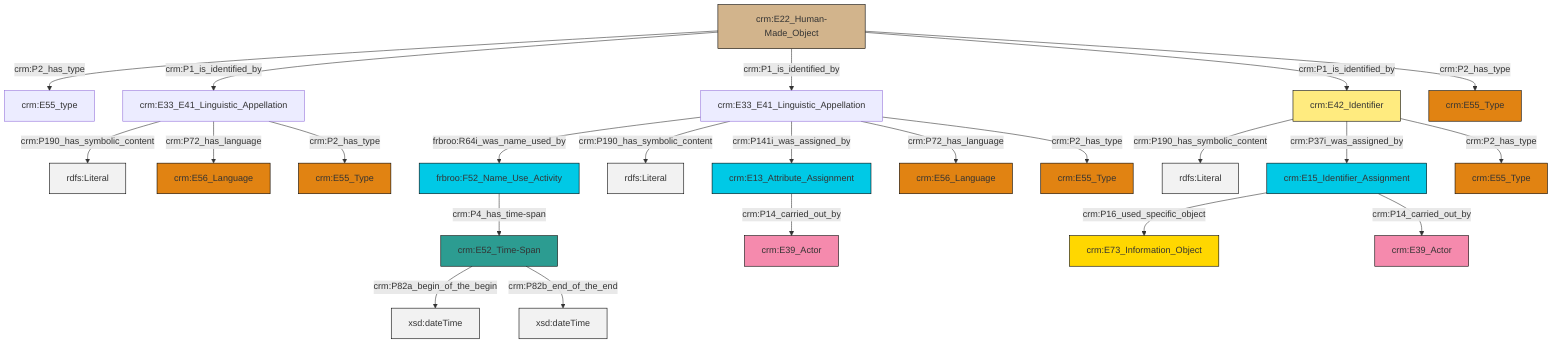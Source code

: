 graph TD
classDef Literal fill:#f2f2f2,stroke:#000000;
classDef CRM_Entity fill:#FFFFFF,stroke:#000000;
classDef Temporal_Entity fill:#00C9E6, stroke:#000000;
classDef Type fill:#E18312, stroke:#000000;
classDef Time-Span fill:#2C9C91, stroke:#000000;
classDef Appellation fill:#FFEB7F, stroke:#000000;
classDef Place fill:#008836, stroke:#000000;
classDef Persistent_Item fill:#B266B2, stroke:#000000;
classDef Conceptual_Object fill:#FFD700, stroke:#000000;
classDef Physical_Thing fill:#D2B48C, stroke:#000000;
classDef Actor fill:#f58aad, stroke:#000000;
classDef PC_Classes fill:#4ce600, stroke:#000000;
classDef Multi fill:#cccccc,stroke:#000000;

8["crm:E33_E41_Linguistic_Appellation"]:::Default -->|crm:P190_has_symbolic_content| 9[rdfs:Literal]:::Literal
8["crm:E33_E41_Linguistic_Appellation"]:::Default -->|crm:P72_has_language| 10["crm:E56_Language"]:::Type
11["crm:E15_Identifier_Assignment"]:::Temporal_Entity -->|crm:P16_used_specific_object| 12["crm:E73_Information_Object"]:::Conceptual_Object
13["crm:E22_Human-Made_Object"]:::Physical_Thing -->|crm:P2_has_type| 14["crm:E55_type"]:::Default
6["crm:E33_E41_Linguistic_Appellation"]:::Default -->|frbroo:R64i_was_name_used_by| 15["frbroo:F52_Name_Use_Activity"]:::Temporal_Entity
20["crm:E42_Identifier"]:::Appellation -->|crm:P190_has_symbolic_content| 21[rdfs:Literal]:::Literal
13["crm:E22_Human-Made_Object"]:::Physical_Thing -->|crm:P1_is_identified_by| 8["crm:E33_E41_Linguistic_Appellation"]:::Default
6["crm:E33_E41_Linguistic_Appellation"]:::Default -->|crm:P190_has_symbolic_content| 28[rdfs:Literal]:::Literal
8["crm:E33_E41_Linguistic_Appellation"]:::Default -->|crm:P2_has_type| 24["crm:E55_Type"]:::Type
6["crm:E33_E41_Linguistic_Appellation"]:::Default -->|crm:P141i_was_assigned_by| 18["crm:E13_Attribute_Assignment"]:::Temporal_Entity
13["crm:E22_Human-Made_Object"]:::Physical_Thing -->|crm:P1_is_identified_by| 6["crm:E33_E41_Linguistic_Appellation"]:::Default
13["crm:E22_Human-Made_Object"]:::Physical_Thing -->|crm:P1_is_identified_by| 20["crm:E42_Identifier"]:::Appellation
15["frbroo:F52_Name_Use_Activity"]:::Temporal_Entity -->|crm:P4_has_time-span| 30["crm:E52_Time-Span"]:::Time-Span
11["crm:E15_Identifier_Assignment"]:::Temporal_Entity -->|crm:P14_carried_out_by| 4["crm:E39_Actor"]:::Actor
20["crm:E42_Identifier"]:::Appellation -->|crm:P37i_was_assigned_by| 11["crm:E15_Identifier_Assignment"]:::Temporal_Entity
6["crm:E33_E41_Linguistic_Appellation"]:::Default -->|crm:P72_has_language| 0["crm:E56_Language"]:::Type
6["crm:E33_E41_Linguistic_Appellation"]:::Default -->|crm:P2_has_type| 2["crm:E55_Type"]:::Type
18["crm:E13_Attribute_Assignment"]:::Temporal_Entity -->|crm:P14_carried_out_by| 16["crm:E39_Actor"]:::Actor
30["crm:E52_Time-Span"]:::Time-Span -->|crm:P82a_begin_of_the_begin| 35[xsd:dateTime]:::Literal
20["crm:E42_Identifier"]:::Appellation -->|crm:P2_has_type| 32["crm:E55_Type"]:::Type
30["crm:E52_Time-Span"]:::Time-Span -->|crm:P82b_end_of_the_end| 41[xsd:dateTime]:::Literal
13["crm:E22_Human-Made_Object"]:::Physical_Thing -->|crm:P2_has_type| 37["crm:E55_Type"]:::Type